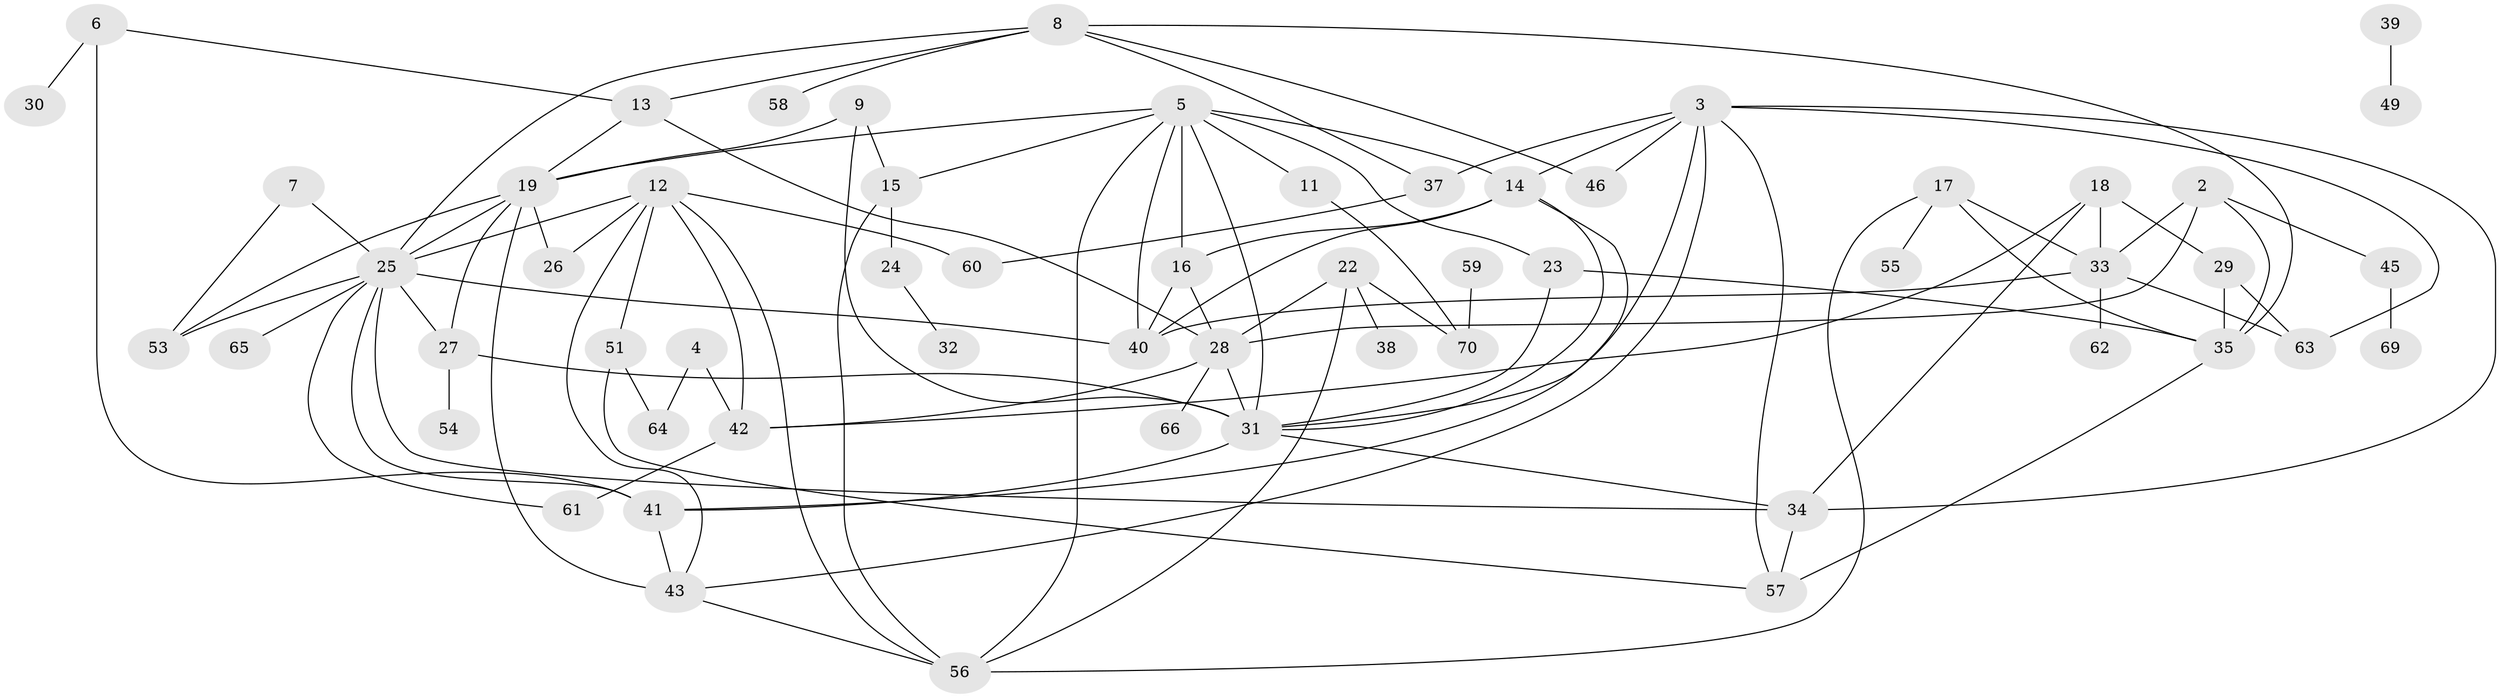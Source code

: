 // original degree distribution, {0: 0.07913669064748201, 1: 0.17266187050359713, 2: 0.2733812949640288, 4: 0.17266187050359713, 3: 0.19424460431654678, 5: 0.07194244604316546, 7: 0.007194244604316547, 6: 0.02158273381294964, 8: 0.007194244604316547}
// Generated by graph-tools (version 1.1) at 2025/33/03/09/25 02:33:50]
// undirected, 58 vertices, 105 edges
graph export_dot {
graph [start="1"]
  node [color=gray90,style=filled];
  2;
  3;
  4;
  5;
  6;
  7;
  8;
  9;
  11;
  12;
  13;
  14;
  15;
  16;
  17;
  18;
  19;
  22;
  23;
  24;
  25;
  26;
  27;
  28;
  29;
  30;
  31;
  32;
  33;
  34;
  35;
  37;
  38;
  39;
  40;
  41;
  42;
  43;
  45;
  46;
  49;
  51;
  53;
  54;
  55;
  56;
  57;
  58;
  59;
  60;
  61;
  62;
  63;
  64;
  65;
  66;
  69;
  70;
  2 -- 28 [weight=1.0];
  2 -- 33 [weight=1.0];
  2 -- 35 [weight=1.0];
  2 -- 45 [weight=1.0];
  3 -- 14 [weight=1.0];
  3 -- 31 [weight=1.0];
  3 -- 34 [weight=1.0];
  3 -- 37 [weight=1.0];
  3 -- 43 [weight=1.0];
  3 -- 46 [weight=1.0];
  3 -- 57 [weight=1.0];
  3 -- 63 [weight=1.0];
  4 -- 42 [weight=1.0];
  4 -- 64 [weight=1.0];
  5 -- 11 [weight=1.0];
  5 -- 14 [weight=1.0];
  5 -- 15 [weight=1.0];
  5 -- 16 [weight=1.0];
  5 -- 19 [weight=1.0];
  5 -- 23 [weight=1.0];
  5 -- 31 [weight=1.0];
  5 -- 40 [weight=1.0];
  5 -- 56 [weight=1.0];
  6 -- 13 [weight=1.0];
  6 -- 30 [weight=1.0];
  6 -- 41 [weight=1.0];
  7 -- 25 [weight=1.0];
  7 -- 53 [weight=1.0];
  8 -- 13 [weight=1.0];
  8 -- 25 [weight=1.0];
  8 -- 35 [weight=1.0];
  8 -- 37 [weight=1.0];
  8 -- 46 [weight=1.0];
  8 -- 58 [weight=1.0];
  9 -- 15 [weight=1.0];
  9 -- 19 [weight=1.0];
  9 -- 31 [weight=1.0];
  11 -- 70 [weight=1.0];
  12 -- 25 [weight=1.0];
  12 -- 26 [weight=1.0];
  12 -- 42 [weight=1.0];
  12 -- 43 [weight=1.0];
  12 -- 51 [weight=1.0];
  12 -- 56 [weight=1.0];
  12 -- 60 [weight=1.0];
  13 -- 19 [weight=1.0];
  13 -- 28 [weight=1.0];
  14 -- 16 [weight=1.0];
  14 -- 31 [weight=1.0];
  14 -- 40 [weight=1.0];
  14 -- 41 [weight=1.0];
  15 -- 24 [weight=1.0];
  15 -- 56 [weight=1.0];
  16 -- 28 [weight=1.0];
  16 -- 40 [weight=1.0];
  17 -- 33 [weight=1.0];
  17 -- 35 [weight=1.0];
  17 -- 55 [weight=1.0];
  17 -- 56 [weight=1.0];
  18 -- 29 [weight=2.0];
  18 -- 33 [weight=1.0];
  18 -- 34 [weight=1.0];
  18 -- 42 [weight=1.0];
  19 -- 25 [weight=1.0];
  19 -- 26 [weight=2.0];
  19 -- 27 [weight=1.0];
  19 -- 43 [weight=2.0];
  19 -- 53 [weight=1.0];
  22 -- 28 [weight=1.0];
  22 -- 38 [weight=1.0];
  22 -- 56 [weight=1.0];
  22 -- 70 [weight=1.0];
  23 -- 31 [weight=1.0];
  23 -- 35 [weight=1.0];
  24 -- 32 [weight=1.0];
  25 -- 27 [weight=1.0];
  25 -- 34 [weight=1.0];
  25 -- 40 [weight=1.0];
  25 -- 41 [weight=1.0];
  25 -- 53 [weight=1.0];
  25 -- 61 [weight=1.0];
  25 -- 65 [weight=1.0];
  27 -- 31 [weight=2.0];
  27 -- 54 [weight=1.0];
  28 -- 31 [weight=1.0];
  28 -- 42 [weight=1.0];
  28 -- 66 [weight=1.0];
  29 -- 35 [weight=1.0];
  29 -- 63 [weight=1.0];
  31 -- 34 [weight=1.0];
  31 -- 41 [weight=2.0];
  33 -- 40 [weight=1.0];
  33 -- 62 [weight=1.0];
  33 -- 63 [weight=1.0];
  34 -- 57 [weight=1.0];
  35 -- 57 [weight=1.0];
  37 -- 60 [weight=1.0];
  39 -- 49 [weight=1.0];
  41 -- 43 [weight=1.0];
  42 -- 61 [weight=1.0];
  43 -- 56 [weight=1.0];
  45 -- 69 [weight=1.0];
  51 -- 57 [weight=1.0];
  51 -- 64 [weight=1.0];
  59 -- 70 [weight=1.0];
}
